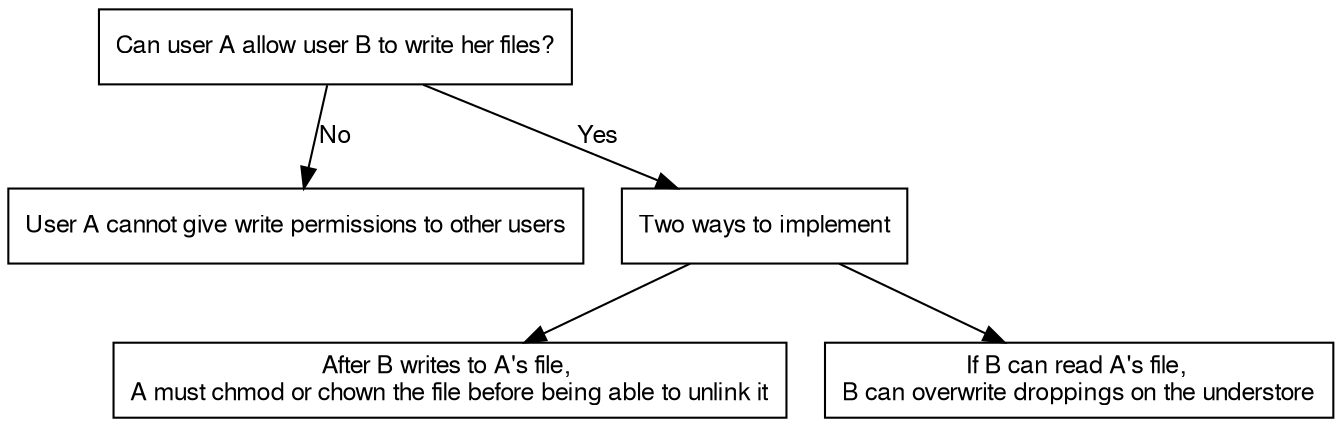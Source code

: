 
digraph G
{
  //bgcolor="transparent"
  //edge [fontname="FreeSans",fontsize="10",labelfontname="FreeSans",labelfontsize="10"]
  node [fontname="FreeSans",fontsize="12",shape=record]
  edge [fontname="FreeSans",fontsize="12"]
  A [label="Can user A allow user B to write her files?"]
  B [label="User A cannot give write permissions to other users"]
  C [label="Two ways to implement"]
  D [label="After B writes to A's file, \nA must chmod or chown the file before being able to unlink it"]
  E [label="If B can read A's file, \nB can overwrite droppings on the understore"]
  A -> B [label="No"]
  A -> C [label="Yes"]
  C -> D
  C -> E 
}
